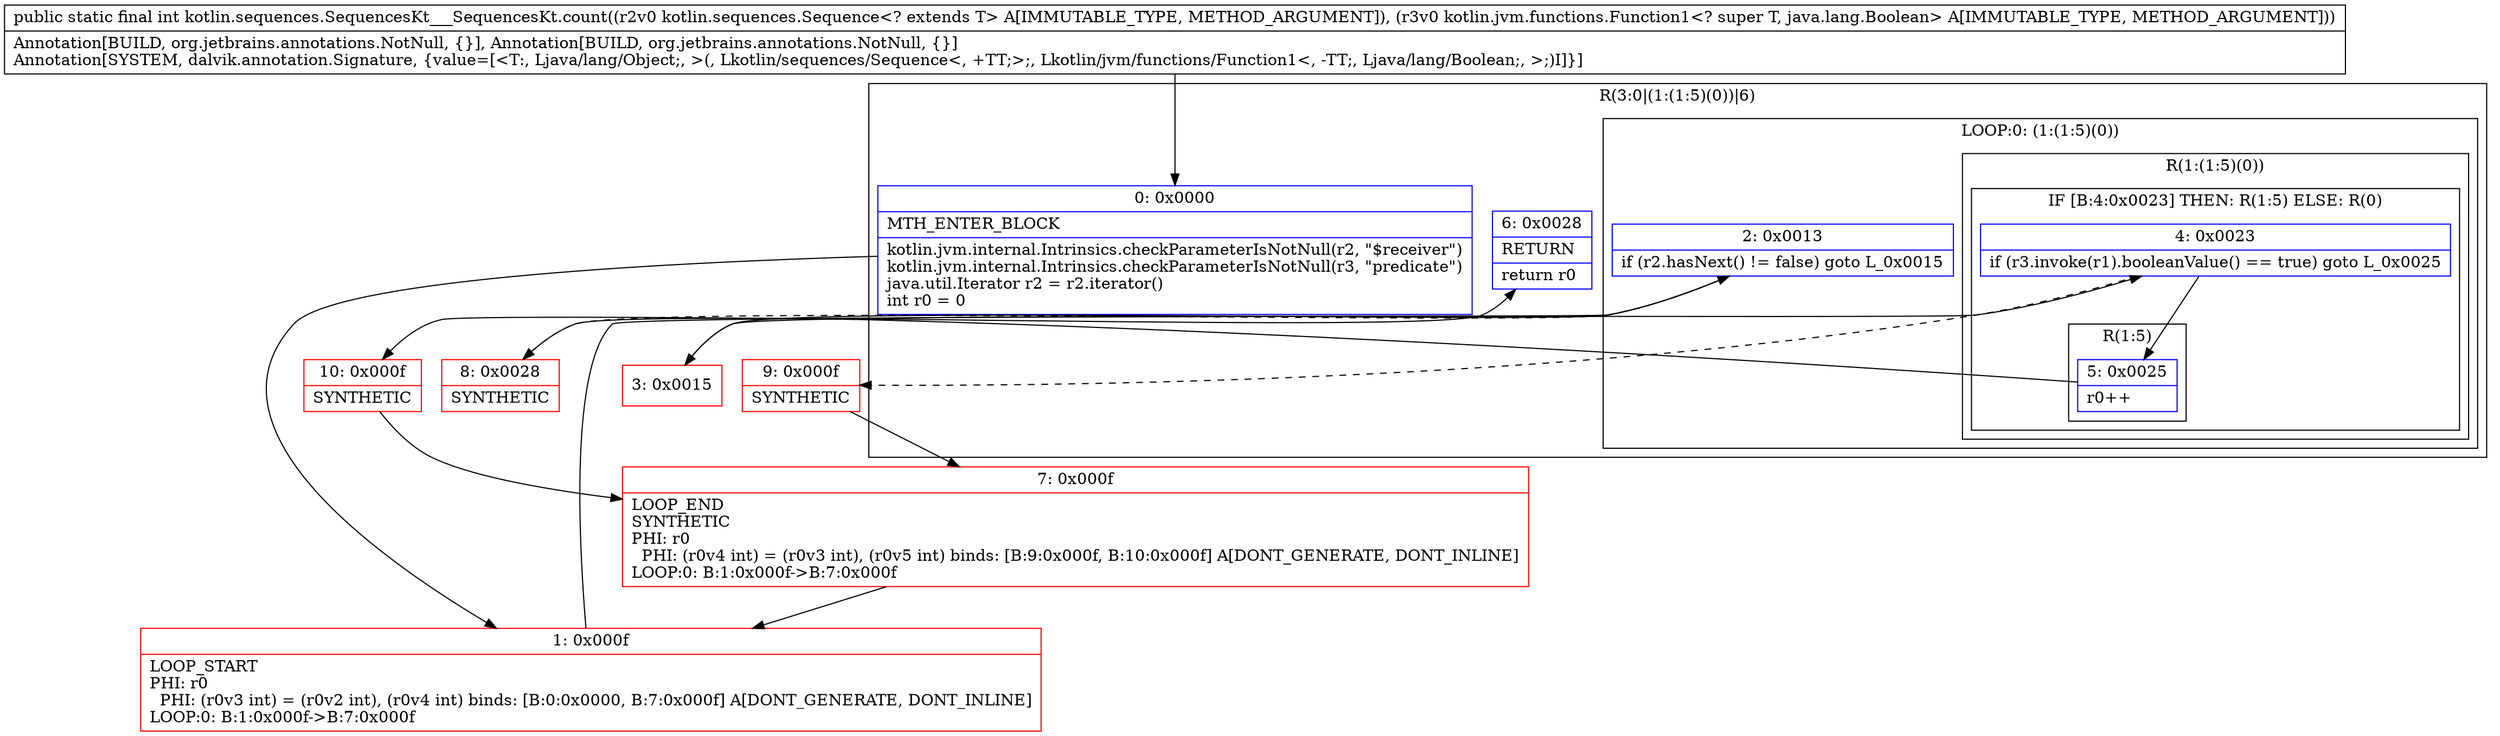 digraph "CFG forkotlin.sequences.SequencesKt___SequencesKt.count(Lkotlin\/sequences\/Sequence;Lkotlin\/jvm\/functions\/Function1;)I" {
subgraph cluster_Region_1304429095 {
label = "R(3:0|(1:(1:5)(0))|6)";
node [shape=record,color=blue];
Node_0 [shape=record,label="{0\:\ 0x0000|MTH_ENTER_BLOCK\l|kotlin.jvm.internal.Intrinsics.checkParameterIsNotNull(r2, \"$receiver\")\lkotlin.jvm.internal.Intrinsics.checkParameterIsNotNull(r3, \"predicate\")\ljava.util.Iterator r2 = r2.iterator()\lint r0 = 0\l}"];
subgraph cluster_LoopRegion_821498629 {
label = "LOOP:0: (1:(1:5)(0))";
node [shape=record,color=blue];
Node_2 [shape=record,label="{2\:\ 0x0013|if (r2.hasNext() != false) goto L_0x0015\l}"];
subgraph cluster_Region_493266343 {
label = "R(1:(1:5)(0))";
node [shape=record,color=blue];
subgraph cluster_IfRegion_2066875738 {
label = "IF [B:4:0x0023] THEN: R(1:5) ELSE: R(0)";
node [shape=record,color=blue];
Node_4 [shape=record,label="{4\:\ 0x0023|if (r3.invoke(r1).booleanValue() == true) goto L_0x0025\l}"];
subgraph cluster_Region_888854338 {
label = "R(1:5)";
node [shape=record,color=blue];
Node_5 [shape=record,label="{5\:\ 0x0025|r0++\l}"];
}
subgraph cluster_Region_778610116 {
label = "R(0)";
node [shape=record,color=blue];
}
}
}
}
Node_6 [shape=record,label="{6\:\ 0x0028|RETURN\l|return r0\l}"];
}
Node_1 [shape=record,color=red,label="{1\:\ 0x000f|LOOP_START\lPHI: r0 \l  PHI: (r0v3 int) = (r0v2 int), (r0v4 int) binds: [B:0:0x0000, B:7:0x000f] A[DONT_GENERATE, DONT_INLINE]\lLOOP:0: B:1:0x000f\-\>B:7:0x000f\l}"];
Node_3 [shape=record,color=red,label="{3\:\ 0x0015}"];
Node_7 [shape=record,color=red,label="{7\:\ 0x000f|LOOP_END\lSYNTHETIC\lPHI: r0 \l  PHI: (r0v4 int) = (r0v3 int), (r0v5 int) binds: [B:9:0x000f, B:10:0x000f] A[DONT_GENERATE, DONT_INLINE]\lLOOP:0: B:1:0x000f\-\>B:7:0x000f\l}"];
Node_8 [shape=record,color=red,label="{8\:\ 0x0028|SYNTHETIC\l}"];
Node_9 [shape=record,color=red,label="{9\:\ 0x000f|SYNTHETIC\l}"];
Node_10 [shape=record,color=red,label="{10\:\ 0x000f|SYNTHETIC\l}"];
MethodNode[shape=record,label="{public static final int kotlin.sequences.SequencesKt___SequencesKt.count((r2v0 kotlin.sequences.Sequence\<? extends T\> A[IMMUTABLE_TYPE, METHOD_ARGUMENT]), (r3v0 kotlin.jvm.functions.Function1\<? super T, java.lang.Boolean\> A[IMMUTABLE_TYPE, METHOD_ARGUMENT]))  | Annotation[BUILD, org.jetbrains.annotations.NotNull, \{\}], Annotation[BUILD, org.jetbrains.annotations.NotNull, \{\}]\lAnnotation[SYSTEM, dalvik.annotation.Signature, \{value=[\<T:, Ljava\/lang\/Object;, \>(, Lkotlin\/sequences\/Sequence\<, +TT;\>;, Lkotlin\/jvm\/functions\/Function1\<, \-TT;, Ljava\/lang\/Boolean;, \>;)I]\}]\l}"];
MethodNode -> Node_0;
Node_0 -> Node_1;
Node_2 -> Node_3;
Node_2 -> Node_8[style=dashed];
Node_4 -> Node_5;
Node_4 -> Node_9[style=dashed];
Node_5 -> Node_10;
Node_1 -> Node_2;
Node_3 -> Node_4;
Node_7 -> Node_1;
Node_8 -> Node_6;
Node_9 -> Node_7;
Node_10 -> Node_7;
}

